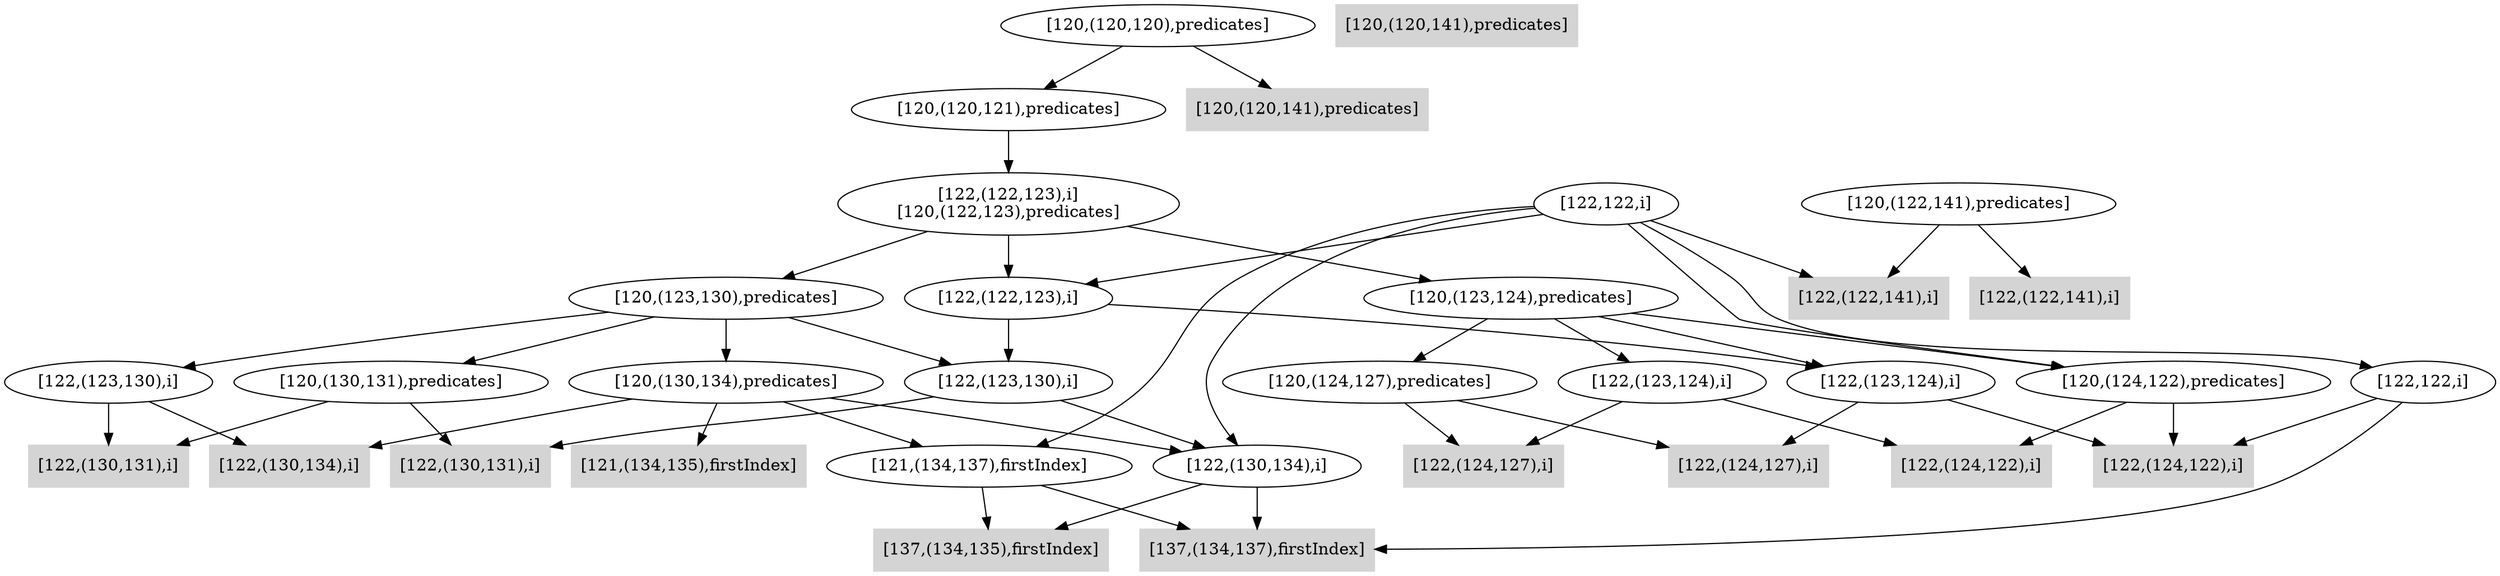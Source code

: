 digraph { 
7029 [shape=box,style=filled,color=".0 .0 .83",label="[122,(124,127),i]"];
7030 [shape=box,style=filled,color=".0 .0 .83",label="[122,(124,127),i]"];
7031 [label="[120,(124,127),predicates]"];
7032 [shape=box,style=filled,color=".0 .0 .83",label="[122,(124,122),i]"];
7033 [shape=box,style=filled,color=".0 .0 .83",label="[122,(124,122),i]"];
7034 [label="[120,(124,122),predicates]"];
7035 [label="[122,(123,124),i]"];
7036 [label="[122,(123,124),i]"];
7037 [label="[120,(123,124),predicates]"];
7038 [shape=box,style=filled,color=".0 .0 .83",label="[122,(130,131),i]"];
7039 [shape=box,style=filled,color=".0 .0 .83",label="[122,(130,131),i]"];
7040 [label="[120,(130,131),predicates]"];
7041 [shape=box,style=filled,color=".0 .0 .83",label="[121,(134,135),firstIndex]"];
7042 [shape=box,style=filled,color=".0 .0 .83",label="[137,(134,135),firstIndex]"];
7043 [shape=box,style=filled,color=".0 .0 .83",label="[137,(134,137),firstIndex]"];
7044 [label="[121,(134,137),firstIndex]"];
7045 [shape=box,style=filled,color=".0 .0 .83",label="[122,(130,134),i]"];
7046 [label="[122,(130,134),i]"];
7047 [label="[120,(130,134),predicates]"];
7048 [label="[122,(123,130),i]"];
7049 [label="[122,(123,130),i]"];
7050 [label="[120,(123,130),predicates]"];
7051 [label="[122,122,i]"];
7052 [label="[122,(122,123),i]"];
7053 [shape=box,style=filled,color=".0 .0 .83",label="[122,(122,141),i]"];
7054 [label="[122,122,i]"];
7055 [label="[122,(122,123),i]\n[120,(122,123),predicates]"];
7056 [shape=box,style=filled,color=".0 .0 .83",label="[122,(122,141),i]"];
7057 [label="[120,(122,141),predicates]"];
7058 [label="[120,(120,121),predicates]"];
7059 [shape=box,style=filled,color=".0 .0 .83",label="[120,(120,141),predicates]"];
7060 [label="[120,(120,120),predicates]"];
7061 [shape=box,style=filled,color=".0 .0 .83",label="[120,(120,141),predicates]"];
7031 -> 7029;
7031 -> 7030;
7034 -> 7032;
7034 -> 7033;
7035 -> 7029;
7035 -> 7032;
7036 -> 7030;
7036 -> 7033;
7037 -> 7031;
7037 -> 7034;
7037 -> 7035;
7037 -> 7036;
7040 -> 7038;
7040 -> 7039;
7044 -> 7042;
7044 -> 7043;
7046 -> 7042;
7046 -> 7043;
7047 -> 7041;
7047 -> 7044;
7047 -> 7045;
7047 -> 7046;
7048 -> 7038;
7048 -> 7045;
7049 -> 7039;
7049 -> 7046;
7050 -> 7040;
7050 -> 7047;
7050 -> 7048;
7050 -> 7049;
7051 -> 7033;
7051 -> 7043;
7052 -> 7036;
7052 -> 7049;
7054 -> 7034;
7054 -> 7044;
7054 -> 7046;
7054 -> 7051;
7054 -> 7052;
7054 -> 7053;
7055 -> 7037;
7055 -> 7050;
7055 -> 7052;
7057 -> 7053;
7057 -> 7056;
7058 -> 7055;
7060 -> 7058;
7060 -> 7059;
}